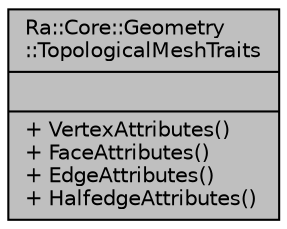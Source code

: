 digraph "Ra::Core::Geometry::TopologicalMeshTraits"
{
 // INTERACTIVE_SVG=YES
 // LATEX_PDF_SIZE
  edge [fontname="Helvetica",fontsize="10",labelfontname="Helvetica",labelfontsize="10"];
  node [fontname="Helvetica",fontsize="10",shape=record];
  Node1 [label="{Ra::Core::Geometry\l::TopologicalMeshTraits\n||+ VertexAttributes()\l+ FaceAttributes()\l+ EdgeAttributes()\l+ HalfedgeAttributes()\l}",height=0.2,width=0.4,color="black", fillcolor="grey75", style="filled", fontcolor="black",tooltip=" "];
}

